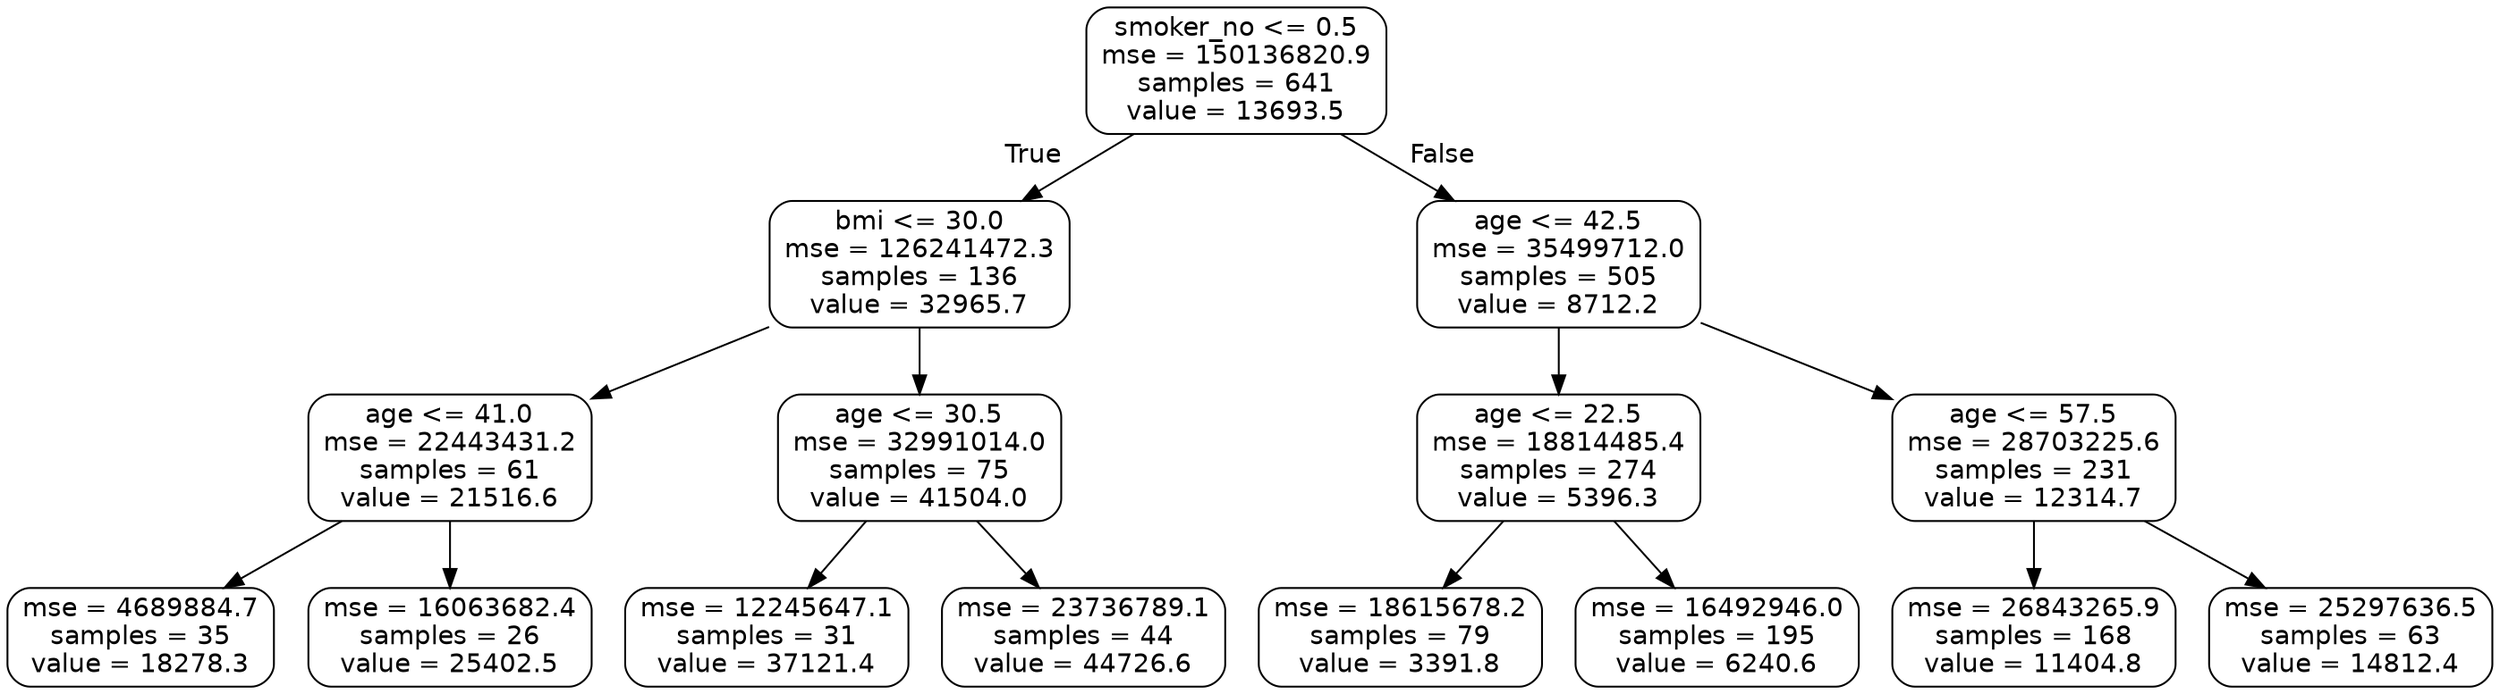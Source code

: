 digraph Tree {
node [shape=box, style="rounded", color="black", fontname=helvetica] ;
edge [fontname=helvetica] ;
0 [label="smoker_no <= 0.5\nmse = 150136820.9\nsamples = 641\nvalue = 13693.5"] ;
1 [label="bmi <= 30.0\nmse = 126241472.3\nsamples = 136\nvalue = 32965.7"] ;
0 -> 1 [labeldistance=2.5, labelangle=45, headlabel="True"] ;
2 [label="age <= 41.0\nmse = 22443431.2\nsamples = 61\nvalue = 21516.6"] ;
1 -> 2 ;
3 [label="mse = 4689884.7\nsamples = 35\nvalue = 18278.3"] ;
2 -> 3 ;
4 [label="mse = 16063682.4\nsamples = 26\nvalue = 25402.5"] ;
2 -> 4 ;
5 [label="age <= 30.5\nmse = 32991014.0\nsamples = 75\nvalue = 41504.0"] ;
1 -> 5 ;
6 [label="mse = 12245647.1\nsamples = 31\nvalue = 37121.4"] ;
5 -> 6 ;
7 [label="mse = 23736789.1\nsamples = 44\nvalue = 44726.6"] ;
5 -> 7 ;
8 [label="age <= 42.5\nmse = 35499712.0\nsamples = 505\nvalue = 8712.2"] ;
0 -> 8 [labeldistance=2.5, labelangle=-45, headlabel="False"] ;
9 [label="age <= 22.5\nmse = 18814485.4\nsamples = 274\nvalue = 5396.3"] ;
8 -> 9 ;
10 [label="mse = 18615678.2\nsamples = 79\nvalue = 3391.8"] ;
9 -> 10 ;
11 [label="mse = 16492946.0\nsamples = 195\nvalue = 6240.6"] ;
9 -> 11 ;
12 [label="age <= 57.5\nmse = 28703225.6\nsamples = 231\nvalue = 12314.7"] ;
8 -> 12 ;
13 [label="mse = 26843265.9\nsamples = 168\nvalue = 11404.8"] ;
12 -> 13 ;
14 [label="mse = 25297636.5\nsamples = 63\nvalue = 14812.4"] ;
12 -> 14 ;
}